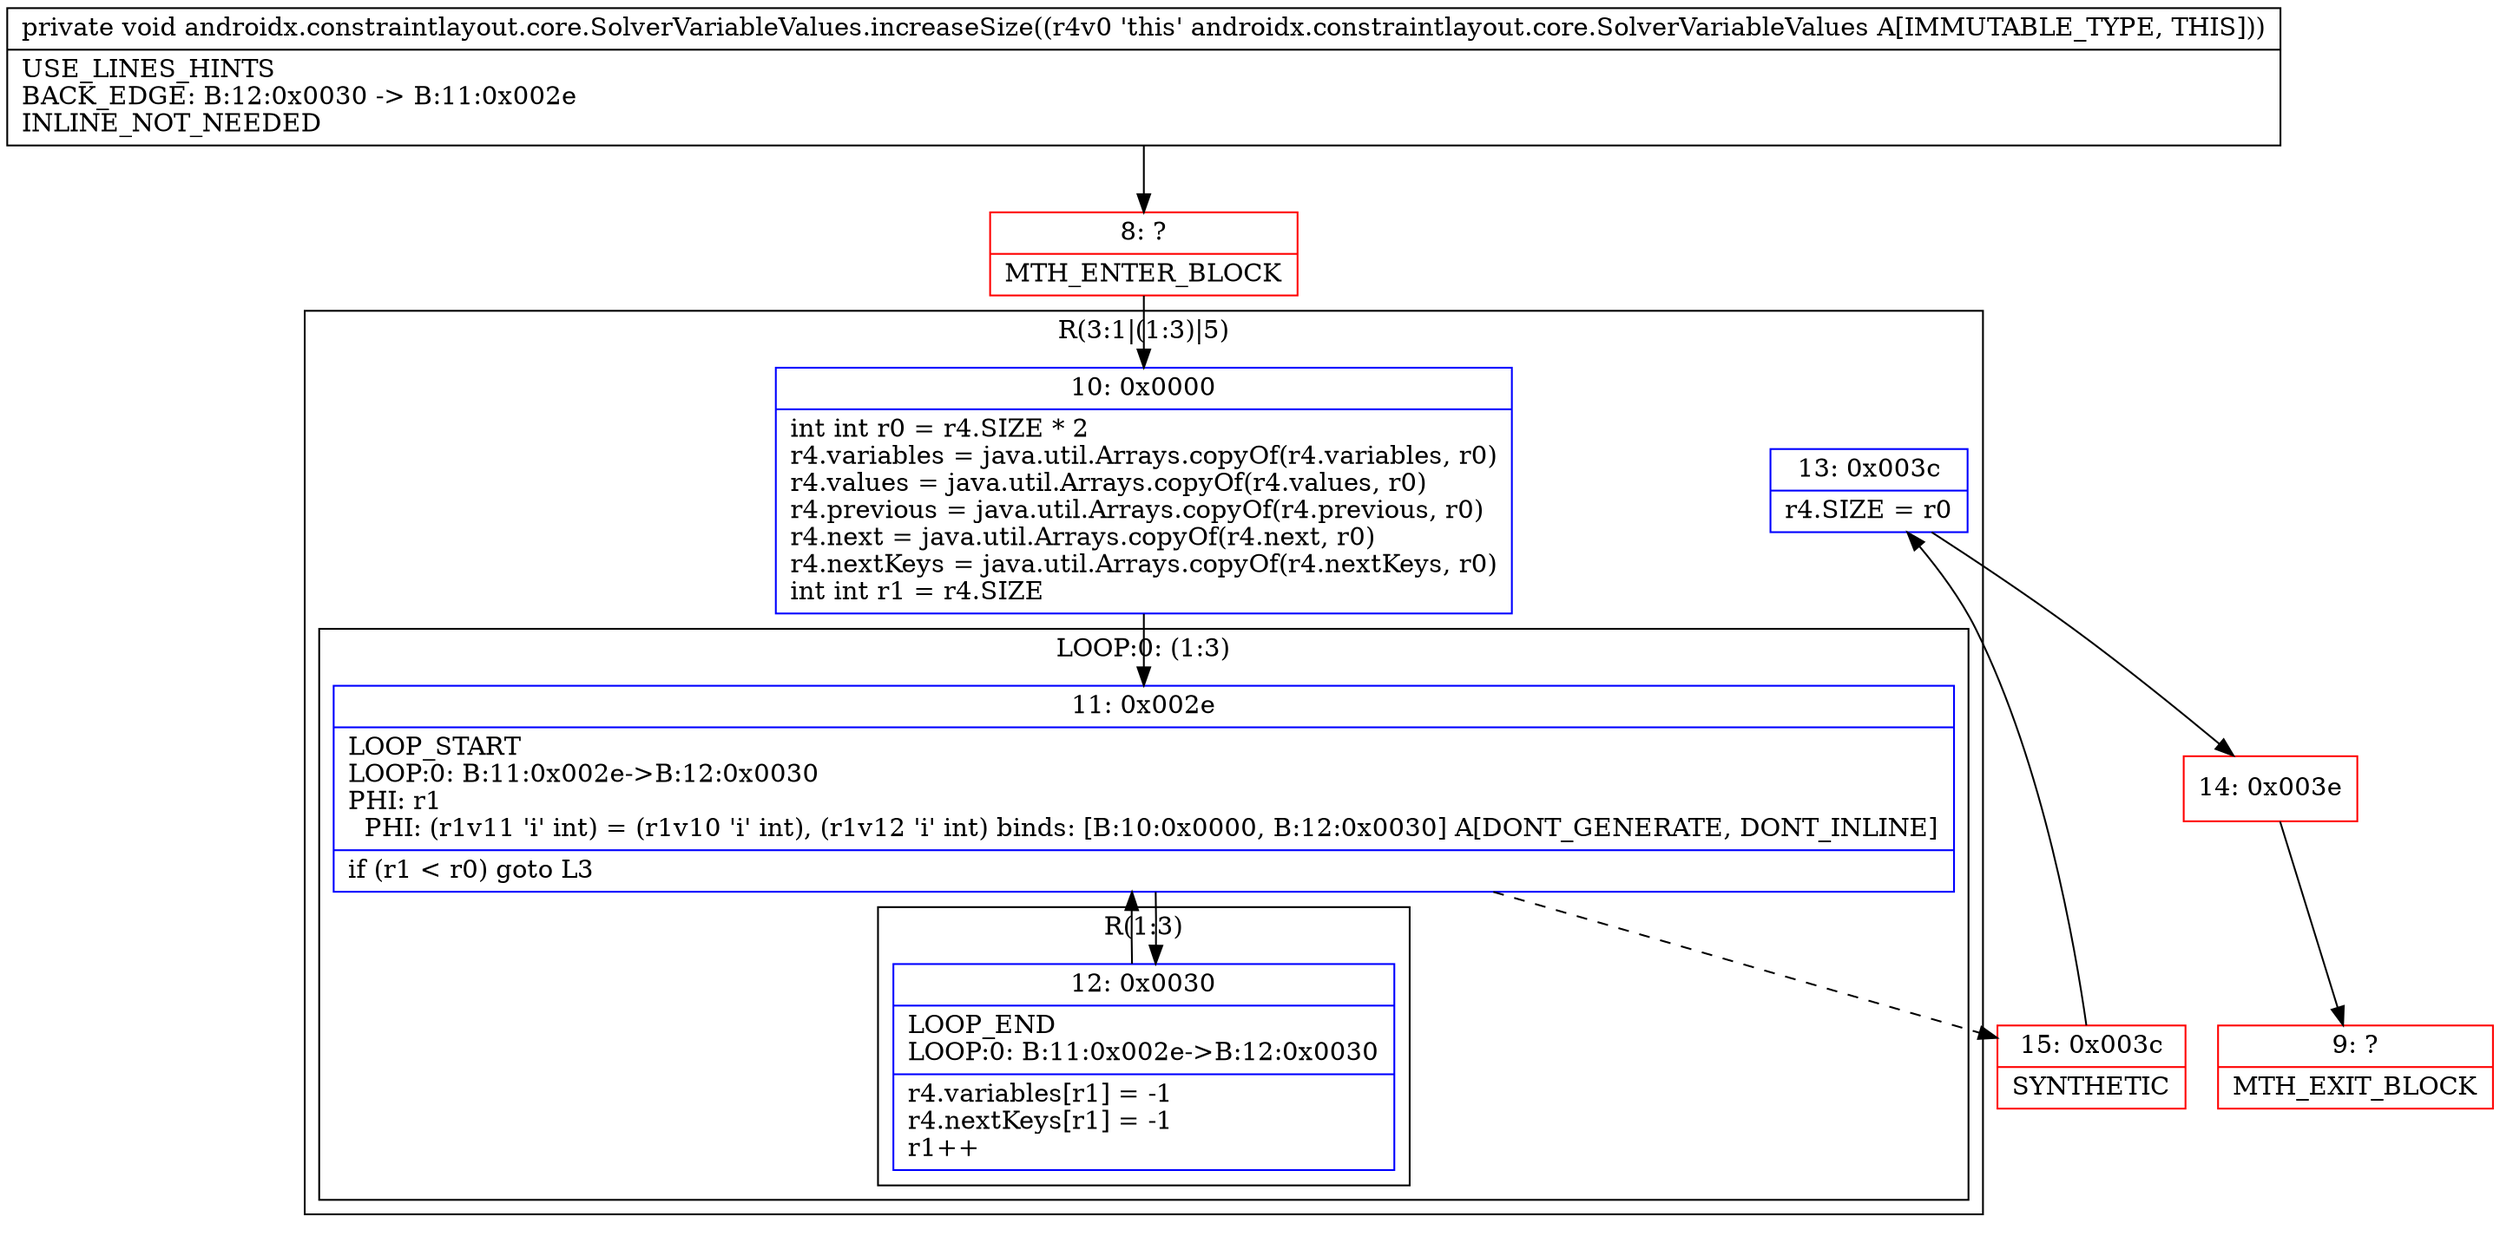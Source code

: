 digraph "CFG forandroidx.constraintlayout.core.SolverVariableValues.increaseSize()V" {
subgraph cluster_Region_949127474 {
label = "R(3:1|(1:3)|5)";
node [shape=record,color=blue];
Node_10 [shape=record,label="{10\:\ 0x0000|int int r0 = r4.SIZE * 2\lr4.variables = java.util.Arrays.copyOf(r4.variables, r0)\lr4.values = java.util.Arrays.copyOf(r4.values, r0)\lr4.previous = java.util.Arrays.copyOf(r4.previous, r0)\lr4.next = java.util.Arrays.copyOf(r4.next, r0)\lr4.nextKeys = java.util.Arrays.copyOf(r4.nextKeys, r0)\lint int r1 = r4.SIZE\l}"];
subgraph cluster_LoopRegion_1127844311 {
label = "LOOP:0: (1:3)";
node [shape=record,color=blue];
Node_11 [shape=record,label="{11\:\ 0x002e|LOOP_START\lLOOP:0: B:11:0x002e\-\>B:12:0x0030\lPHI: r1 \l  PHI: (r1v11 'i' int) = (r1v10 'i' int), (r1v12 'i' int) binds: [B:10:0x0000, B:12:0x0030] A[DONT_GENERATE, DONT_INLINE]\l|if (r1 \< r0) goto L3\l}"];
subgraph cluster_Region_1947067291 {
label = "R(1:3)";
node [shape=record,color=blue];
Node_12 [shape=record,label="{12\:\ 0x0030|LOOP_END\lLOOP:0: B:11:0x002e\-\>B:12:0x0030\l|r4.variables[r1] = \-1\lr4.nextKeys[r1] = \-1\lr1++\l}"];
}
}
Node_13 [shape=record,label="{13\:\ 0x003c|r4.SIZE = r0\l}"];
}
Node_8 [shape=record,color=red,label="{8\:\ ?|MTH_ENTER_BLOCK\l}"];
Node_15 [shape=record,color=red,label="{15\:\ 0x003c|SYNTHETIC\l}"];
Node_14 [shape=record,color=red,label="{14\:\ 0x003e}"];
Node_9 [shape=record,color=red,label="{9\:\ ?|MTH_EXIT_BLOCK\l}"];
MethodNode[shape=record,label="{private void androidx.constraintlayout.core.SolverVariableValues.increaseSize((r4v0 'this' androidx.constraintlayout.core.SolverVariableValues A[IMMUTABLE_TYPE, THIS]))  | USE_LINES_HINTS\lBACK_EDGE: B:12:0x0030 \-\> B:11:0x002e\lINLINE_NOT_NEEDED\l}"];
MethodNode -> Node_8;Node_10 -> Node_11;
Node_11 -> Node_12;
Node_11 -> Node_15[style=dashed];
Node_12 -> Node_11;
Node_13 -> Node_14;
Node_8 -> Node_10;
Node_15 -> Node_13;
Node_14 -> Node_9;
}

